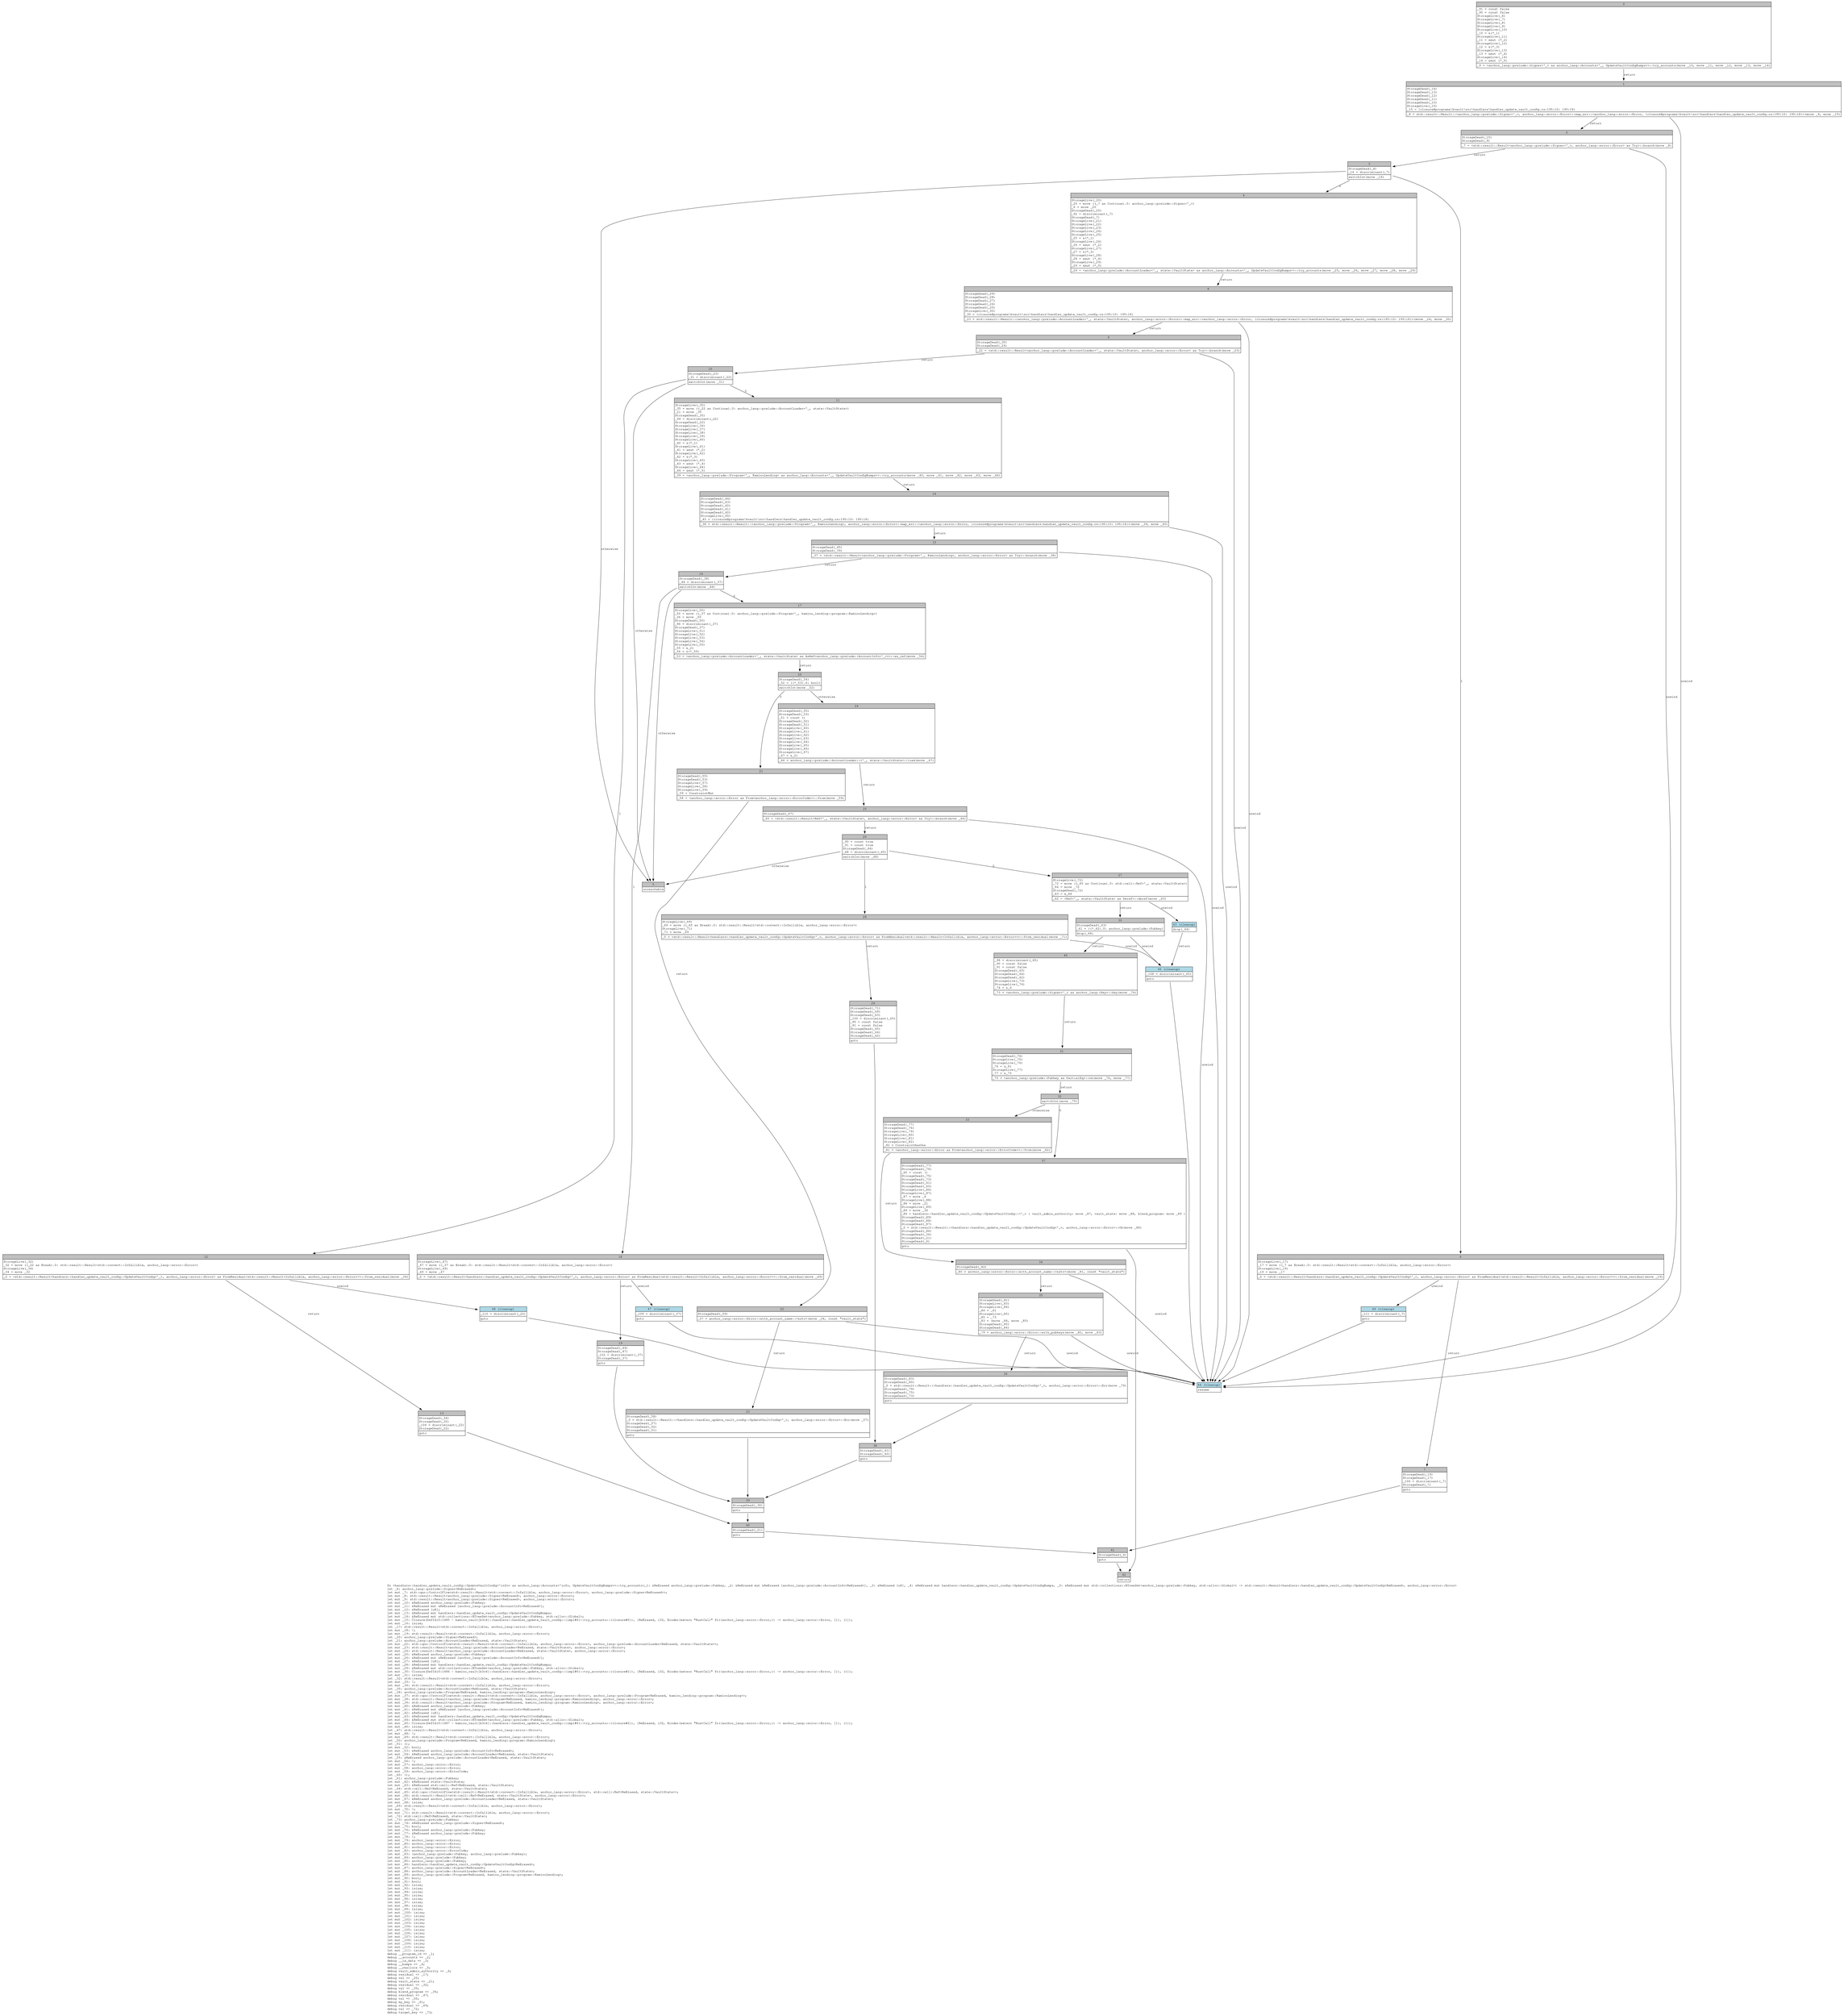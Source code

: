 digraph Mir_0_1484 {
    graph [fontname="Courier, monospace"];
    node [fontname="Courier, monospace"];
    edge [fontname="Courier, monospace"];
    label=<fn &lt;handlers::handler_update_vault_config::UpdateVaultConfig&lt;'info&gt; as anchor_lang::Accounts&lt;'info, UpdateVaultConfigBumps&gt;&gt;::try_accounts(_1: &amp;ReErased anchor_lang::prelude::Pubkey, _2: &amp;ReErased mut &amp;ReErased [anchor_lang::prelude::AccountInfo&lt;ReErased&gt;], _3: &amp;ReErased [u8], _4: &amp;ReErased mut handlers::handler_update_vault_config::UpdateVaultConfigBumps, _5: &amp;ReErased mut std::collections::BTreeSet&lt;anchor_lang::prelude::Pubkey, std::alloc::Global&gt;) -&gt; std::result::Result&lt;handlers::handler_update_vault_config::UpdateVaultConfig&lt;ReErased&gt;, anchor_lang::error::Error&gt;<br align="left"/>let _6: anchor_lang::prelude::Signer&lt;ReErased&gt;;<br align="left"/>let mut _7: std::ops::ControlFlow&lt;std::result::Result&lt;std::convert::Infallible, anchor_lang::error::Error&gt;, anchor_lang::prelude::Signer&lt;ReErased&gt;&gt;;<br align="left"/>let mut _8: std::result::Result&lt;anchor_lang::prelude::Signer&lt;ReErased&gt;, anchor_lang::error::Error&gt;;<br align="left"/>let mut _9: std::result::Result&lt;anchor_lang::prelude::Signer&lt;ReErased&gt;, anchor_lang::error::Error&gt;;<br align="left"/>let mut _10: &amp;ReErased anchor_lang::prelude::Pubkey;<br align="left"/>let mut _11: &amp;ReErased mut &amp;ReErased [anchor_lang::prelude::AccountInfo&lt;ReErased&gt;];<br align="left"/>let mut _12: &amp;ReErased [u8];<br align="left"/>let mut _13: &amp;ReErased mut handlers::handler_update_vault_config::UpdateVaultConfigBumps;<br align="left"/>let mut _14: &amp;ReErased mut std::collections::BTreeSet&lt;anchor_lang::prelude::Pubkey, std::alloc::Global&gt;;<br align="left"/>let mut _15: Closure(DefId(0:1485 ~ kamino_vault[b3c4]::handlers::handler_update_vault_config::{impl#6}::try_accounts::{closure#0}), [ReErased, i32, Binder(extern &quot;RustCall&quot; fn((anchor_lang::error::Error,)) -&gt; anchor_lang::error::Error, []), ()]);<br align="left"/>let mut _16: isize;<br align="left"/>let _17: std::result::Result&lt;std::convert::Infallible, anchor_lang::error::Error&gt;;<br align="left"/>let mut _18: !;<br align="left"/>let mut _19: std::result::Result&lt;std::convert::Infallible, anchor_lang::error::Error&gt;;<br align="left"/>let _20: anchor_lang::prelude::Signer&lt;ReErased&gt;;<br align="left"/>let _21: anchor_lang::prelude::AccountLoader&lt;ReErased, state::VaultState&gt;;<br align="left"/>let mut _22: std::ops::ControlFlow&lt;std::result::Result&lt;std::convert::Infallible, anchor_lang::error::Error&gt;, anchor_lang::prelude::AccountLoader&lt;ReErased, state::VaultState&gt;&gt;;<br align="left"/>let mut _23: std::result::Result&lt;anchor_lang::prelude::AccountLoader&lt;ReErased, state::VaultState&gt;, anchor_lang::error::Error&gt;;<br align="left"/>let mut _24: std::result::Result&lt;anchor_lang::prelude::AccountLoader&lt;ReErased, state::VaultState&gt;, anchor_lang::error::Error&gt;;<br align="left"/>let mut _25: &amp;ReErased anchor_lang::prelude::Pubkey;<br align="left"/>let mut _26: &amp;ReErased mut &amp;ReErased [anchor_lang::prelude::AccountInfo&lt;ReErased&gt;];<br align="left"/>let mut _27: &amp;ReErased [u8];<br align="left"/>let mut _28: &amp;ReErased mut handlers::handler_update_vault_config::UpdateVaultConfigBumps;<br align="left"/>let mut _29: &amp;ReErased mut std::collections::BTreeSet&lt;anchor_lang::prelude::Pubkey, std::alloc::Global&gt;;<br align="left"/>let mut _30: Closure(DefId(0:1486 ~ kamino_vault[b3c4]::handlers::handler_update_vault_config::{impl#6}::try_accounts::{closure#1}), [ReErased, i32, Binder(extern &quot;RustCall&quot; fn((anchor_lang::error::Error,)) -&gt; anchor_lang::error::Error, []), ()]);<br align="left"/>let mut _31: isize;<br align="left"/>let _32: std::result::Result&lt;std::convert::Infallible, anchor_lang::error::Error&gt;;<br align="left"/>let mut _33: !;<br align="left"/>let mut _34: std::result::Result&lt;std::convert::Infallible, anchor_lang::error::Error&gt;;<br align="left"/>let _35: anchor_lang::prelude::AccountLoader&lt;ReErased, state::VaultState&gt;;<br align="left"/>let _36: anchor_lang::prelude::Program&lt;ReErased, kamino_lending::program::KaminoLending&gt;;<br align="left"/>let mut _37: std::ops::ControlFlow&lt;std::result::Result&lt;std::convert::Infallible, anchor_lang::error::Error&gt;, anchor_lang::prelude::Program&lt;ReErased, kamino_lending::program::KaminoLending&gt;&gt;;<br align="left"/>let mut _38: std::result::Result&lt;anchor_lang::prelude::Program&lt;ReErased, kamino_lending::program::KaminoLending&gt;, anchor_lang::error::Error&gt;;<br align="left"/>let mut _39: std::result::Result&lt;anchor_lang::prelude::Program&lt;ReErased, kamino_lending::program::KaminoLending&gt;, anchor_lang::error::Error&gt;;<br align="left"/>let mut _40: &amp;ReErased anchor_lang::prelude::Pubkey;<br align="left"/>let mut _41: &amp;ReErased mut &amp;ReErased [anchor_lang::prelude::AccountInfo&lt;ReErased&gt;];<br align="left"/>let mut _42: &amp;ReErased [u8];<br align="left"/>let mut _43: &amp;ReErased mut handlers::handler_update_vault_config::UpdateVaultConfigBumps;<br align="left"/>let mut _44: &amp;ReErased mut std::collections::BTreeSet&lt;anchor_lang::prelude::Pubkey, std::alloc::Global&gt;;<br align="left"/>let mut _45: Closure(DefId(0:1487 ~ kamino_vault[b3c4]::handlers::handler_update_vault_config::{impl#6}::try_accounts::{closure#2}), [ReErased, i32, Binder(extern &quot;RustCall&quot; fn((anchor_lang::error::Error,)) -&gt; anchor_lang::error::Error, []), ()]);<br align="left"/>let mut _46: isize;<br align="left"/>let _47: std::result::Result&lt;std::convert::Infallible, anchor_lang::error::Error&gt;;<br align="left"/>let mut _48: !;<br align="left"/>let mut _49: std::result::Result&lt;std::convert::Infallible, anchor_lang::error::Error&gt;;<br align="left"/>let _50: anchor_lang::prelude::Program&lt;ReErased, kamino_lending::program::KaminoLending&gt;;<br align="left"/>let _51: ();<br align="left"/>let mut _52: bool;<br align="left"/>let mut _53: &amp;ReErased anchor_lang::prelude::AccountInfo&lt;ReErased&gt;;<br align="left"/>let mut _54: &amp;ReErased anchor_lang::prelude::AccountLoader&lt;ReErased, state::VaultState&gt;;<br align="left"/>let _55: &amp;ReErased anchor_lang::prelude::AccountLoader&lt;ReErased, state::VaultState&gt;;<br align="left"/>let mut _56: !;<br align="left"/>let mut _57: anchor_lang::error::Error;<br align="left"/>let mut _58: anchor_lang::error::Error;<br align="left"/>let mut _59: anchor_lang::error::ErrorCode;<br align="left"/>let _60: ();<br align="left"/>let _61: anchor_lang::prelude::Pubkey;<br align="left"/>let mut _62: &amp;ReErased state::VaultState;<br align="left"/>let mut _63: &amp;ReErased std::cell::Ref&lt;ReErased, state::VaultState&gt;;<br align="left"/>let _64: std::cell::Ref&lt;ReErased, state::VaultState&gt;;<br align="left"/>let mut _65: std::ops::ControlFlow&lt;std::result::Result&lt;std::convert::Infallible, anchor_lang::error::Error&gt;, std::cell::Ref&lt;ReErased, state::VaultState&gt;&gt;;<br align="left"/>let mut _66: std::result::Result&lt;std::cell::Ref&lt;ReErased, state::VaultState&gt;, anchor_lang::error::Error&gt;;<br align="left"/>let mut _67: &amp;ReErased anchor_lang::prelude::AccountLoader&lt;ReErased, state::VaultState&gt;;<br align="left"/>let mut _68: isize;<br align="left"/>let _69: std::result::Result&lt;std::convert::Infallible, anchor_lang::error::Error&gt;;<br align="left"/>let mut _70: !;<br align="left"/>let mut _71: std::result::Result&lt;std::convert::Infallible, anchor_lang::error::Error&gt;;<br align="left"/>let _72: std::cell::Ref&lt;ReErased, state::VaultState&gt;;<br align="left"/>let _73: anchor_lang::prelude::Pubkey;<br align="left"/>let mut _74: &amp;ReErased anchor_lang::prelude::Signer&lt;ReErased&gt;;<br align="left"/>let mut _75: bool;<br align="left"/>let mut _76: &amp;ReErased anchor_lang::prelude::Pubkey;<br align="left"/>let mut _77: &amp;ReErased anchor_lang::prelude::Pubkey;<br align="left"/>let mut _78: !;<br align="left"/>let mut _79: anchor_lang::error::Error;<br align="left"/>let mut _80: anchor_lang::error::Error;<br align="left"/>let mut _81: anchor_lang::error::Error;<br align="left"/>let mut _82: anchor_lang::error::ErrorCode;<br align="left"/>let mut _83: (anchor_lang::prelude::Pubkey, anchor_lang::prelude::Pubkey);<br align="left"/>let mut _84: anchor_lang::prelude::Pubkey;<br align="left"/>let mut _85: anchor_lang::prelude::Pubkey;<br align="left"/>let mut _86: handlers::handler_update_vault_config::UpdateVaultConfig&lt;ReErased&gt;;<br align="left"/>let mut _87: anchor_lang::prelude::Signer&lt;ReErased&gt;;<br align="left"/>let mut _88: anchor_lang::prelude::AccountLoader&lt;ReErased, state::VaultState&gt;;<br align="left"/>let mut _89: anchor_lang::prelude::Program&lt;ReErased, kamino_lending::program::KaminoLending&gt;;<br align="left"/>let mut _90: bool;<br align="left"/>let mut _91: bool;<br align="left"/>let mut _92: isize;<br align="left"/>let mut _93: isize;<br align="left"/>let mut _94: isize;<br align="left"/>let mut _95: isize;<br align="left"/>let mut _96: isize;<br align="left"/>let mut _97: isize;<br align="left"/>let mut _98: isize;<br align="left"/>let mut _99: isize;<br align="left"/>let mut _100: isize;<br align="left"/>let mut _101: isize;<br align="left"/>let mut _102: isize;<br align="left"/>let mut _103: isize;<br align="left"/>let mut _104: isize;<br align="left"/>let mut _105: isize;<br align="left"/>let mut _106: isize;<br align="left"/>let mut _107: isize;<br align="left"/>let mut _108: isize;<br align="left"/>let mut _109: isize;<br align="left"/>let mut _110: isize;<br align="left"/>let mut _111: isize;<br align="left"/>debug __program_id =&gt; _1;<br align="left"/>debug __accounts =&gt; _2;<br align="left"/>debug __ix_data =&gt; _3;<br align="left"/>debug __bumps =&gt; _4;<br align="left"/>debug __reallocs =&gt; _5;<br align="left"/>debug vault_admin_authority =&gt; _6;<br align="left"/>debug residual =&gt; _17;<br align="left"/>debug val =&gt; _20;<br align="left"/>debug vault_state =&gt; _21;<br align="left"/>debug residual =&gt; _32;<br align="left"/>debug val =&gt; _35;<br align="left"/>debug klend_program =&gt; _36;<br align="left"/>debug residual =&gt; _47;<br align="left"/>debug val =&gt; _50;<br align="left"/>debug my_key =&gt; _61;<br align="left"/>debug residual =&gt; _69;<br align="left"/>debug val =&gt; _72;<br align="left"/>debug target_key =&gt; _73;<br align="left"/>>;
    bb0__0_1484 [shape="none", label=<<table border="0" cellborder="1" cellspacing="0"><tr><td bgcolor="gray" align="center" colspan="1">0</td></tr><tr><td align="left" balign="left">_91 = const false<br/>_90 = const false<br/>StorageLive(_6)<br/>StorageLive(_7)<br/>StorageLive(_8)<br/>StorageLive(_9)<br/>StorageLive(_10)<br/>_10 = &amp;(*_1)<br/>StorageLive(_11)<br/>_11 = &amp;mut (*_2)<br/>StorageLive(_12)<br/>_12 = &amp;(*_3)<br/>StorageLive(_13)<br/>_13 = &amp;mut (*_4)<br/>StorageLive(_14)<br/>_14 = &amp;mut (*_5)<br/></td></tr><tr><td align="left">_9 = &lt;anchor_lang::prelude::Signer&lt;'_&gt; as anchor_lang::Accounts&lt;'_, UpdateVaultConfigBumps&gt;&gt;::try_accounts(move _10, move _11, move _12, move _13, move _14)</td></tr></table>>];
    bb1__0_1484 [shape="none", label=<<table border="0" cellborder="1" cellspacing="0"><tr><td bgcolor="gray" align="center" colspan="1">1</td></tr><tr><td align="left" balign="left">StorageDead(_14)<br/>StorageDead(_13)<br/>StorageDead(_12)<br/>StorageDead(_11)<br/>StorageDead(_10)<br/>StorageLive(_15)<br/>_15 = {closure@programs\kvault\src\handlers\handler_update_vault_config.rs:195:10: 195:18}<br/></td></tr><tr><td align="left">_8 = std::result::Result::&lt;anchor_lang::prelude::Signer&lt;'_&gt;, anchor_lang::error::Error&gt;::map_err::&lt;anchor_lang::error::Error, {closure@programs\kvault\src\handlers\handler_update_vault_config.rs:195:10: 195:18}&gt;(move _9, move _15)</td></tr></table>>];
    bb2__0_1484 [shape="none", label=<<table border="0" cellborder="1" cellspacing="0"><tr><td bgcolor="gray" align="center" colspan="1">2</td></tr><tr><td align="left" balign="left">StorageDead(_15)<br/>StorageDead(_9)<br/></td></tr><tr><td align="left">_7 = &lt;std::result::Result&lt;anchor_lang::prelude::Signer&lt;'_&gt;, anchor_lang::error::Error&gt; as Try&gt;::branch(move _8)</td></tr></table>>];
    bb3__0_1484 [shape="none", label=<<table border="0" cellborder="1" cellspacing="0"><tr><td bgcolor="gray" align="center" colspan="1">3</td></tr><tr><td align="left" balign="left">StorageDead(_8)<br/>_16 = discriminant(_7)<br/></td></tr><tr><td align="left">switchInt(move _16)</td></tr></table>>];
    bb4__0_1484 [shape="none", label=<<table border="0" cellborder="1" cellspacing="0"><tr><td bgcolor="gray" align="center" colspan="1">4</td></tr><tr><td align="left" balign="left">StorageLive(_20)<br/>_20 = move ((_7 as Continue).0: anchor_lang::prelude::Signer&lt;'_&gt;)<br/>_6 = move _20<br/>StorageDead(_20)<br/>_92 = discriminant(_7)<br/>StorageDead(_7)<br/>StorageLive(_21)<br/>StorageLive(_22)<br/>StorageLive(_23)<br/>StorageLive(_24)<br/>StorageLive(_25)<br/>_25 = &amp;(*_1)<br/>StorageLive(_26)<br/>_26 = &amp;mut (*_2)<br/>StorageLive(_27)<br/>_27 = &amp;(*_3)<br/>StorageLive(_28)<br/>_28 = &amp;mut (*_4)<br/>StorageLive(_29)<br/>_29 = &amp;mut (*_5)<br/></td></tr><tr><td align="left">_24 = &lt;anchor_lang::prelude::AccountLoader&lt;'_, state::VaultState&gt; as anchor_lang::Accounts&lt;'_, UpdateVaultConfigBumps&gt;&gt;::try_accounts(move _25, move _26, move _27, move _28, move _29)</td></tr></table>>];
    bb5__0_1484 [shape="none", label=<<table border="0" cellborder="1" cellspacing="0"><tr><td bgcolor="gray" align="center" colspan="1">5</td></tr><tr><td align="left">unreachable</td></tr></table>>];
    bb6__0_1484 [shape="none", label=<<table border="0" cellborder="1" cellspacing="0"><tr><td bgcolor="gray" align="center" colspan="1">6</td></tr><tr><td align="left" balign="left">StorageLive(_17)<br/>_17 = move ((_7 as Break).0: std::result::Result&lt;std::convert::Infallible, anchor_lang::error::Error&gt;)<br/>StorageLive(_19)<br/>_19 = move _17<br/></td></tr><tr><td align="left">_0 = &lt;std::result::Result&lt;handlers::handler_update_vault_config::UpdateVaultConfig&lt;'_&gt;, anchor_lang::error::Error&gt; as FromResidual&lt;std::result::Result&lt;Infallible, anchor_lang::error::Error&gt;&gt;&gt;::from_residual(move _19)</td></tr></table>>];
    bb7__0_1484 [shape="none", label=<<table border="0" cellborder="1" cellspacing="0"><tr><td bgcolor="gray" align="center" colspan="1">7</td></tr><tr><td align="left" balign="left">StorageDead(_19)<br/>StorageDead(_17)<br/>_106 = discriminant(_7)<br/>StorageDead(_7)<br/></td></tr><tr><td align="left">goto</td></tr></table>>];
    bb8__0_1484 [shape="none", label=<<table border="0" cellborder="1" cellspacing="0"><tr><td bgcolor="gray" align="center" colspan="1">8</td></tr><tr><td align="left" balign="left">StorageDead(_29)<br/>StorageDead(_28)<br/>StorageDead(_27)<br/>StorageDead(_26)<br/>StorageDead(_25)<br/>StorageLive(_30)<br/>_30 = {closure@programs\kvault\src\handlers\handler_update_vault_config.rs:195:10: 195:18}<br/></td></tr><tr><td align="left">_23 = std::result::Result::&lt;anchor_lang::prelude::AccountLoader&lt;'_, state::VaultState&gt;, anchor_lang::error::Error&gt;::map_err::&lt;anchor_lang::error::Error, {closure@programs\kvault\src\handlers\handler_update_vault_config.rs:195:10: 195:18}&gt;(move _24, move _30)</td></tr></table>>];
    bb9__0_1484 [shape="none", label=<<table border="0" cellborder="1" cellspacing="0"><tr><td bgcolor="gray" align="center" colspan="1">9</td></tr><tr><td align="left" balign="left">StorageDead(_30)<br/>StorageDead(_24)<br/></td></tr><tr><td align="left">_22 = &lt;std::result::Result&lt;anchor_lang::prelude::AccountLoader&lt;'_, state::VaultState&gt;, anchor_lang::error::Error&gt; as Try&gt;::branch(move _23)</td></tr></table>>];
    bb10__0_1484 [shape="none", label=<<table border="0" cellborder="1" cellspacing="0"><tr><td bgcolor="gray" align="center" colspan="1">10</td></tr><tr><td align="left" balign="left">StorageDead(_23)<br/>_31 = discriminant(_22)<br/></td></tr><tr><td align="left">switchInt(move _31)</td></tr></table>>];
    bb11__0_1484 [shape="none", label=<<table border="0" cellborder="1" cellspacing="0"><tr><td bgcolor="gray" align="center" colspan="1">11</td></tr><tr><td align="left" balign="left">StorageLive(_35)<br/>_35 = move ((_22 as Continue).0: anchor_lang::prelude::AccountLoader&lt;'_, state::VaultState&gt;)<br/>_21 = move _35<br/>StorageDead(_35)<br/>_94 = discriminant(_22)<br/>StorageDead(_22)<br/>StorageLive(_36)<br/>StorageLive(_37)<br/>StorageLive(_38)<br/>StorageLive(_39)<br/>StorageLive(_40)<br/>_40 = &amp;(*_1)<br/>StorageLive(_41)<br/>_41 = &amp;mut (*_2)<br/>StorageLive(_42)<br/>_42 = &amp;(*_3)<br/>StorageLive(_43)<br/>_43 = &amp;mut (*_4)<br/>StorageLive(_44)<br/>_44 = &amp;mut (*_5)<br/></td></tr><tr><td align="left">_39 = &lt;anchor_lang::prelude::Program&lt;'_, KaminoLending&gt; as anchor_lang::Accounts&lt;'_, UpdateVaultConfigBumps&gt;&gt;::try_accounts(move _40, move _41, move _42, move _43, move _44)</td></tr></table>>];
    bb12__0_1484 [shape="none", label=<<table border="0" cellborder="1" cellspacing="0"><tr><td bgcolor="gray" align="center" colspan="1">12</td></tr><tr><td align="left" balign="left">StorageLive(_32)<br/>_32 = move ((_22 as Break).0: std::result::Result&lt;std::convert::Infallible, anchor_lang::error::Error&gt;)<br/>StorageLive(_34)<br/>_34 = move _32<br/></td></tr><tr><td align="left">_0 = &lt;std::result::Result&lt;handlers::handler_update_vault_config::UpdateVaultConfig&lt;'_&gt;, anchor_lang::error::Error&gt; as FromResidual&lt;std::result::Result&lt;Infallible, anchor_lang::error::Error&gt;&gt;&gt;::from_residual(move _34)</td></tr></table>>];
    bb13__0_1484 [shape="none", label=<<table border="0" cellborder="1" cellspacing="0"><tr><td bgcolor="gray" align="center" colspan="1">13</td></tr><tr><td align="left" balign="left">StorageDead(_34)<br/>StorageDead(_32)<br/>_104 = discriminant(_22)<br/>StorageDead(_22)<br/></td></tr><tr><td align="left">goto</td></tr></table>>];
    bb14__0_1484 [shape="none", label=<<table border="0" cellborder="1" cellspacing="0"><tr><td bgcolor="gray" align="center" colspan="1">14</td></tr><tr><td align="left" balign="left">StorageDead(_44)<br/>StorageDead(_43)<br/>StorageDead(_42)<br/>StorageDead(_41)<br/>StorageDead(_40)<br/>StorageLive(_45)<br/>_45 = {closure@programs\kvault\src\handlers\handler_update_vault_config.rs:195:10: 195:18}<br/></td></tr><tr><td align="left">_38 = std::result::Result::&lt;anchor_lang::prelude::Program&lt;'_, KaminoLending&gt;, anchor_lang::error::Error&gt;::map_err::&lt;anchor_lang::error::Error, {closure@programs\kvault\src\handlers\handler_update_vault_config.rs:195:10: 195:18}&gt;(move _39, move _45)</td></tr></table>>];
    bb15__0_1484 [shape="none", label=<<table border="0" cellborder="1" cellspacing="0"><tr><td bgcolor="gray" align="center" colspan="1">15</td></tr><tr><td align="left" balign="left">StorageDead(_45)<br/>StorageDead(_39)<br/></td></tr><tr><td align="left">_37 = &lt;std::result::Result&lt;anchor_lang::prelude::Program&lt;'_, KaminoLending&gt;, anchor_lang::error::Error&gt; as Try&gt;::branch(move _38)</td></tr></table>>];
    bb16__0_1484 [shape="none", label=<<table border="0" cellborder="1" cellspacing="0"><tr><td bgcolor="gray" align="center" colspan="1">16</td></tr><tr><td align="left" balign="left">StorageDead(_38)<br/>_46 = discriminant(_37)<br/></td></tr><tr><td align="left">switchInt(move _46)</td></tr></table>>];
    bb17__0_1484 [shape="none", label=<<table border="0" cellborder="1" cellspacing="0"><tr><td bgcolor="gray" align="center" colspan="1">17</td></tr><tr><td align="left" balign="left">StorageLive(_50)<br/>_50 = move ((_37 as Continue).0: anchor_lang::prelude::Program&lt;'_, kamino_lending::program::KaminoLending&gt;)<br/>_36 = move _50<br/>StorageDead(_50)<br/>_96 = discriminant(_37)<br/>StorageDead(_37)<br/>StorageLive(_51)<br/>StorageLive(_52)<br/>StorageLive(_53)<br/>StorageLive(_54)<br/>StorageLive(_55)<br/>_55 = &amp;_21<br/>_54 = &amp;(*_55)<br/></td></tr><tr><td align="left">_53 = &lt;anchor_lang::prelude::AccountLoader&lt;'_, state::VaultState&gt; as AsRef&lt;anchor_lang::prelude::AccountInfo&lt;'_&gt;&gt;&gt;::as_ref(move _54)</td></tr></table>>];
    bb18__0_1484 [shape="none", label=<<table border="0" cellborder="1" cellspacing="0"><tr><td bgcolor="gray" align="center" colspan="1">18</td></tr><tr><td align="left" balign="left">StorageLive(_47)<br/>_47 = move ((_37 as Break).0: std::result::Result&lt;std::convert::Infallible, anchor_lang::error::Error&gt;)<br/>StorageLive(_49)<br/>_49 = move _47<br/></td></tr><tr><td align="left">_0 = &lt;std::result::Result&lt;handlers::handler_update_vault_config::UpdateVaultConfig&lt;'_&gt;, anchor_lang::error::Error&gt; as FromResidual&lt;std::result::Result&lt;Infallible, anchor_lang::error::Error&gt;&gt;&gt;::from_residual(move _49)</td></tr></table>>];
    bb19__0_1484 [shape="none", label=<<table border="0" cellborder="1" cellspacing="0"><tr><td bgcolor="gray" align="center" colspan="1">19</td></tr><tr><td align="left" balign="left">StorageDead(_49)<br/>StorageDead(_47)<br/>_102 = discriminant(_37)<br/>StorageDead(_37)<br/></td></tr><tr><td align="left">goto</td></tr></table>>];
    bb20__0_1484 [shape="none", label=<<table border="0" cellborder="1" cellspacing="0"><tr><td bgcolor="gray" align="center" colspan="1">20</td></tr><tr><td align="left" balign="left">StorageDead(_54)<br/>_52 = ((*_53).6: bool)<br/></td></tr><tr><td align="left">switchInt(move _52)</td></tr></table>>];
    bb21__0_1484 [shape="none", label=<<table border="0" cellborder="1" cellspacing="0"><tr><td bgcolor="gray" align="center" colspan="1">21</td></tr><tr><td align="left" balign="left">StorageDead(_55)<br/>StorageDead(_53)<br/>StorageLive(_57)<br/>StorageLive(_58)<br/>StorageLive(_59)<br/>_59 = ConstraintMut<br/></td></tr><tr><td align="left">_58 = &lt;anchor_lang::error::Error as From&lt;anchor_lang::error::ErrorCode&gt;&gt;::from(move _59)</td></tr></table>>];
    bb22__0_1484 [shape="none", label=<<table border="0" cellborder="1" cellspacing="0"><tr><td bgcolor="gray" align="center" colspan="1">22</td></tr><tr><td align="left" balign="left">StorageDead(_59)<br/></td></tr><tr><td align="left">_57 = anchor_lang::error::Error::with_account_name::&lt;&amp;str&gt;(move _58, const &quot;vault_state&quot;)</td></tr></table>>];
    bb23__0_1484 [shape="none", label=<<table border="0" cellborder="1" cellspacing="0"><tr><td bgcolor="gray" align="center" colspan="1">23</td></tr><tr><td align="left" balign="left">StorageDead(_58)<br/>_0 = std::result::Result::&lt;handlers::handler_update_vault_config::UpdateVaultConfig&lt;'_&gt;, anchor_lang::error::Error&gt;::Err(move _57)<br/>StorageDead(_57)<br/>StorageDead(_52)<br/>StorageDead(_51)<br/></td></tr><tr><td align="left">goto</td></tr></table>>];
    bb24__0_1484 [shape="none", label=<<table border="0" cellborder="1" cellspacing="0"><tr><td bgcolor="gray" align="center" colspan="1">24</td></tr><tr><td align="left" balign="left">StorageDead(_55)<br/>StorageDead(_53)<br/>_51 = const ()<br/>StorageDead(_52)<br/>StorageDead(_51)<br/>StorageLive(_60)<br/>StorageLive(_61)<br/>StorageLive(_62)<br/>StorageLive(_63)<br/>StorageLive(_64)<br/>StorageLive(_65)<br/>StorageLive(_66)<br/>StorageLive(_67)<br/>_67 = &amp;_21<br/></td></tr><tr><td align="left">_66 = anchor_lang::prelude::AccountLoader::&lt;'_, state::VaultState&gt;::load(move _67)</td></tr></table>>];
    bb25__0_1484 [shape="none", label=<<table border="0" cellborder="1" cellspacing="0"><tr><td bgcolor="gray" align="center" colspan="1">25</td></tr><tr><td align="left" balign="left">StorageDead(_67)<br/></td></tr><tr><td align="left">_65 = &lt;std::result::Result&lt;Ref&lt;'_, state::VaultState&gt;, anchor_lang::error::Error&gt; as Try&gt;::branch(move _66)</td></tr></table>>];
    bb26__0_1484 [shape="none", label=<<table border="0" cellborder="1" cellspacing="0"><tr><td bgcolor="gray" align="center" colspan="1">26</td></tr><tr><td align="left" balign="left">_90 = const true<br/>_91 = const true<br/>StorageDead(_66)<br/>_68 = discriminant(_65)<br/></td></tr><tr><td align="left">switchInt(move _68)</td></tr></table>>];
    bb27__0_1484 [shape="none", label=<<table border="0" cellborder="1" cellspacing="0"><tr><td bgcolor="gray" align="center" colspan="1">27</td></tr><tr><td align="left" balign="left">StorageLive(_72)<br/>_72 = move ((_65 as Continue).0: std::cell::Ref&lt;'_, state::VaultState&gt;)<br/>_64 = move _72<br/>StorageDead(_72)<br/>_63 = &amp;_64<br/></td></tr><tr><td align="left">_62 = &lt;Ref&lt;'_, state::VaultState&gt; as Deref&gt;::deref(move _63)</td></tr></table>>];
    bb28__0_1484 [shape="none", label=<<table border="0" cellborder="1" cellspacing="0"><tr><td bgcolor="gray" align="center" colspan="1">28</td></tr><tr><td align="left" balign="left">StorageLive(_69)<br/>_69 = move ((_65 as Break).0: std::result::Result&lt;std::convert::Infallible, anchor_lang::error::Error&gt;)<br/>StorageLive(_71)<br/>_71 = move _69<br/></td></tr><tr><td align="left">_0 = &lt;std::result::Result&lt;handlers::handler_update_vault_config::UpdateVaultConfig&lt;'_&gt;, anchor_lang::error::Error&gt; as FromResidual&lt;std::result::Result&lt;Infallible, anchor_lang::error::Error&gt;&gt;&gt;::from_residual(move _71)</td></tr></table>>];
    bb29__0_1484 [shape="none", label=<<table border="0" cellborder="1" cellspacing="0"><tr><td bgcolor="gray" align="center" colspan="1">29</td></tr><tr><td align="left" balign="left">StorageDead(_71)<br/>StorageDead(_69)<br/>StorageDead(_63)<br/>_100 = discriminant(_65)<br/>_90 = const false<br/>_91 = const false<br/>StorageDead(_65)<br/>StorageDead(_64)<br/>StorageDead(_62)<br/></td></tr><tr><td align="left">goto</td></tr></table>>];
    bb30__0_1484 [shape="none", label=<<table border="0" cellborder="1" cellspacing="0"><tr><td bgcolor="gray" align="center" colspan="1">30</td></tr><tr><td align="left" balign="left">StorageDead(_63)<br/>_61 = ((*_62).0: anchor_lang::prelude::Pubkey)<br/></td></tr><tr><td align="left">drop(_64)</td></tr></table>>];
    bb31__0_1484 [shape="none", label=<<table border="0" cellborder="1" cellspacing="0"><tr><td bgcolor="gray" align="center" colspan="1">31</td></tr><tr><td align="left" balign="left">StorageDead(_74)<br/>StorageLive(_75)<br/>StorageLive(_76)<br/>_76 = &amp;_61<br/>StorageLive(_77)<br/>_77 = &amp;_73<br/></td></tr><tr><td align="left">_75 = &lt;anchor_lang::prelude::Pubkey as PartialEq&gt;::ne(move _76, move _77)</td></tr></table>>];
    bb32__0_1484 [shape="none", label=<<table border="0" cellborder="1" cellspacing="0"><tr><td bgcolor="gray" align="center" colspan="1">32</td></tr><tr><td align="left">switchInt(move _75)</td></tr></table>>];
    bb33__0_1484 [shape="none", label=<<table border="0" cellborder="1" cellspacing="0"><tr><td bgcolor="gray" align="center" colspan="1">33</td></tr><tr><td align="left" balign="left">StorageDead(_77)<br/>StorageDead(_76)<br/>StorageLive(_79)<br/>StorageLive(_80)<br/>StorageLive(_81)<br/>StorageLive(_82)<br/>_82 = ConstraintHasOne<br/></td></tr><tr><td align="left">_81 = &lt;anchor_lang::error::Error as From&lt;anchor_lang::error::ErrorCode&gt;&gt;::from(move _82)</td></tr></table>>];
    bb34__0_1484 [shape="none", label=<<table border="0" cellborder="1" cellspacing="0"><tr><td bgcolor="gray" align="center" colspan="1">34</td></tr><tr><td align="left" balign="left">StorageDead(_82)<br/></td></tr><tr><td align="left">_80 = anchor_lang::error::Error::with_account_name::&lt;&amp;str&gt;(move _81, const &quot;vault_state&quot;)</td></tr></table>>];
    bb35__0_1484 [shape="none", label=<<table border="0" cellborder="1" cellspacing="0"><tr><td bgcolor="gray" align="center" colspan="1">35</td></tr><tr><td align="left" balign="left">StorageDead(_81)<br/>StorageLive(_83)<br/>StorageLive(_84)<br/>_84 = _61<br/>StorageLive(_85)<br/>_85 = _73<br/>_83 = (move _84, move _85)<br/>StorageDead(_85)<br/>StorageDead(_84)<br/></td></tr><tr><td align="left">_79 = anchor_lang::error::Error::with_pubkeys(move _80, move _83)</td></tr></table>>];
    bb36__0_1484 [shape="none", label=<<table border="0" cellborder="1" cellspacing="0"><tr><td bgcolor="gray" align="center" colspan="1">36</td></tr><tr><td align="left" balign="left">StorageDead(_83)<br/>StorageDead(_80)<br/>_0 = std::result::Result::&lt;handlers::handler_update_vault_config::UpdateVaultConfig&lt;'_&gt;, anchor_lang::error::Error&gt;::Err(move _79)<br/>StorageDead(_79)<br/>StorageDead(_75)<br/>StorageDead(_73)<br/></td></tr><tr><td align="left">goto</td></tr></table>>];
    bb37__0_1484 [shape="none", label=<<table border="0" cellborder="1" cellspacing="0"><tr><td bgcolor="gray" align="center" colspan="1">37</td></tr><tr><td align="left" balign="left">StorageDead(_77)<br/>StorageDead(_76)<br/>_60 = const ()<br/>StorageDead(_75)<br/>StorageDead(_73)<br/>StorageDead(_61)<br/>StorageDead(_60)<br/>StorageLive(_86)<br/>StorageLive(_87)<br/>_87 = move _6<br/>StorageLive(_88)<br/>_88 = move _21<br/>StorageLive(_89)<br/>_89 = move _36<br/>_86 = handlers::handler_update_vault_config::UpdateVaultConfig::&lt;'_&gt; { vault_admin_authority: move _87, vault_state: move _88, klend_program: move _89 }<br/>StorageDead(_89)<br/>StorageDead(_88)<br/>StorageDead(_87)<br/>_0 = std::result::Result::&lt;handlers::handler_update_vault_config::UpdateVaultConfig&lt;'_&gt;, anchor_lang::error::Error&gt;::Ok(move _86)<br/>StorageDead(_86)<br/>StorageDead(_36)<br/>StorageDead(_21)<br/>StorageDead(_6)<br/></td></tr><tr><td align="left">goto</td></tr></table>>];
    bb38__0_1484 [shape="none", label=<<table border="0" cellborder="1" cellspacing="0"><tr><td bgcolor="gray" align="center" colspan="1">38</td></tr><tr><td align="left" balign="left">StorageDead(_61)<br/>StorageDead(_60)<br/></td></tr><tr><td align="left">goto</td></tr></table>>];
    bb39__0_1484 [shape="none", label=<<table border="0" cellborder="1" cellspacing="0"><tr><td bgcolor="gray" align="center" colspan="1">39</td></tr><tr><td align="left" balign="left">StorageDead(_36)<br/></td></tr><tr><td align="left">goto</td></tr></table>>];
    bb40__0_1484 [shape="none", label=<<table border="0" cellborder="1" cellspacing="0"><tr><td bgcolor="gray" align="center" colspan="1">40</td></tr><tr><td align="left" balign="left">StorageDead(_21)<br/></td></tr><tr><td align="left">goto</td></tr></table>>];
    bb41__0_1484 [shape="none", label=<<table border="0" cellborder="1" cellspacing="0"><tr><td bgcolor="gray" align="center" colspan="1">41</td></tr><tr><td align="left" balign="left">StorageDead(_6)<br/></td></tr><tr><td align="left">goto</td></tr></table>>];
    bb42__0_1484 [shape="none", label=<<table border="0" cellborder="1" cellspacing="0"><tr><td bgcolor="gray" align="center" colspan="1">42</td></tr><tr><td align="left">return</td></tr></table>>];
    bb43__0_1484 [shape="none", label=<<table border="0" cellborder="1" cellspacing="0"><tr><td bgcolor="lightblue" align="center" colspan="1">43 (cleanup)</td></tr><tr><td align="left">drop(_64)</td></tr></table>>];
    bb44__0_1484 [shape="none", label=<<table border="0" cellborder="1" cellspacing="0"><tr><td bgcolor="lightblue" align="center" colspan="1">44 (cleanup)</td></tr><tr><td align="left">resume</td></tr></table>>];
    bb45__0_1484 [shape="none", label=<<table border="0" cellborder="1" cellspacing="0"><tr><td bgcolor="gray" align="center" colspan="1">45</td></tr><tr><td align="left" balign="left">_98 = discriminant(_65)<br/>_90 = const false<br/>_91 = const false<br/>StorageDead(_65)<br/>StorageDead(_64)<br/>StorageDead(_62)<br/>StorageLive(_73)<br/>StorageLive(_74)<br/>_74 = &amp;_6<br/></td></tr><tr><td align="left">_73 = &lt;anchor_lang::prelude::Signer&lt;'_&gt; as anchor_lang::Key&gt;::key(move _74)</td></tr></table>>];
    bb46__0_1484 [shape="none", label=<<table border="0" cellborder="1" cellspacing="0"><tr><td bgcolor="lightblue" align="center" colspan="1">46 (cleanup)</td></tr><tr><td align="left" balign="left">_108 = discriminant(_65)<br/></td></tr><tr><td align="left">goto</td></tr></table>>];
    bb47__0_1484 [shape="none", label=<<table border="0" cellborder="1" cellspacing="0"><tr><td bgcolor="lightblue" align="center" colspan="1">47 (cleanup)</td></tr><tr><td align="left" balign="left">_109 = discriminant(_37)<br/></td></tr><tr><td align="left">goto</td></tr></table>>];
    bb48__0_1484 [shape="none", label=<<table border="0" cellborder="1" cellspacing="0"><tr><td bgcolor="lightblue" align="center" colspan="1">48 (cleanup)</td></tr><tr><td align="left" balign="left">_110 = discriminant(_22)<br/></td></tr><tr><td align="left">goto</td></tr></table>>];
    bb49__0_1484 [shape="none", label=<<table border="0" cellborder="1" cellspacing="0"><tr><td bgcolor="lightblue" align="center" colspan="1">49 (cleanup)</td></tr><tr><td align="left" balign="left">_111 = discriminant(_7)<br/></td></tr><tr><td align="left">goto</td></tr></table>>];
    bb0__0_1484 -> bb1__0_1484 [label="return"];
    bb1__0_1484 -> bb2__0_1484 [label="return"];
    bb1__0_1484 -> bb44__0_1484 [label="unwind"];
    bb2__0_1484 -> bb3__0_1484 [label="return"];
    bb2__0_1484 -> bb44__0_1484 [label="unwind"];
    bb3__0_1484 -> bb4__0_1484 [label="0"];
    bb3__0_1484 -> bb6__0_1484 [label="1"];
    bb3__0_1484 -> bb5__0_1484 [label="otherwise"];
    bb4__0_1484 -> bb8__0_1484 [label="return"];
    bb6__0_1484 -> bb7__0_1484 [label="return"];
    bb6__0_1484 -> bb49__0_1484 [label="unwind"];
    bb7__0_1484 -> bb41__0_1484 [label=""];
    bb8__0_1484 -> bb9__0_1484 [label="return"];
    bb8__0_1484 -> bb44__0_1484 [label="unwind"];
    bb9__0_1484 -> bb10__0_1484 [label="return"];
    bb9__0_1484 -> bb44__0_1484 [label="unwind"];
    bb10__0_1484 -> bb11__0_1484 [label="0"];
    bb10__0_1484 -> bb12__0_1484 [label="1"];
    bb10__0_1484 -> bb5__0_1484 [label="otherwise"];
    bb11__0_1484 -> bb14__0_1484 [label="return"];
    bb12__0_1484 -> bb13__0_1484 [label="return"];
    bb12__0_1484 -> bb48__0_1484 [label="unwind"];
    bb13__0_1484 -> bb40__0_1484 [label=""];
    bb14__0_1484 -> bb15__0_1484 [label="return"];
    bb14__0_1484 -> bb44__0_1484 [label="unwind"];
    bb15__0_1484 -> bb16__0_1484 [label="return"];
    bb15__0_1484 -> bb44__0_1484 [label="unwind"];
    bb16__0_1484 -> bb17__0_1484 [label="0"];
    bb16__0_1484 -> bb18__0_1484 [label="1"];
    bb16__0_1484 -> bb5__0_1484 [label="otherwise"];
    bb17__0_1484 -> bb20__0_1484 [label="return"];
    bb18__0_1484 -> bb19__0_1484 [label="return"];
    bb18__0_1484 -> bb47__0_1484 [label="unwind"];
    bb19__0_1484 -> bb39__0_1484 [label=""];
    bb20__0_1484 -> bb21__0_1484 [label="0"];
    bb20__0_1484 -> bb24__0_1484 [label="otherwise"];
    bb21__0_1484 -> bb22__0_1484 [label="return"];
    bb22__0_1484 -> bb23__0_1484 [label="return"];
    bb22__0_1484 -> bb44__0_1484 [label="unwind"];
    bb23__0_1484 -> bb39__0_1484 [label=""];
    bb24__0_1484 -> bb25__0_1484 [label="return"];
    bb25__0_1484 -> bb26__0_1484 [label="return"];
    bb25__0_1484 -> bb44__0_1484 [label="unwind"];
    bb26__0_1484 -> bb27__0_1484 [label="0"];
    bb26__0_1484 -> bb28__0_1484 [label="1"];
    bb26__0_1484 -> bb5__0_1484 [label="otherwise"];
    bb27__0_1484 -> bb30__0_1484 [label="return"];
    bb27__0_1484 -> bb43__0_1484 [label="unwind"];
    bb28__0_1484 -> bb29__0_1484 [label="return"];
    bb28__0_1484 -> bb46__0_1484 [label="unwind"];
    bb29__0_1484 -> bb38__0_1484 [label=""];
    bb30__0_1484 -> bb45__0_1484 [label="return"];
    bb30__0_1484 -> bb46__0_1484 [label="unwind"];
    bb31__0_1484 -> bb32__0_1484 [label="return"];
    bb32__0_1484 -> bb37__0_1484 [label="0"];
    bb32__0_1484 -> bb33__0_1484 [label="otherwise"];
    bb33__0_1484 -> bb34__0_1484 [label="return"];
    bb34__0_1484 -> bb35__0_1484 [label="return"];
    bb34__0_1484 -> bb44__0_1484 [label="unwind"];
    bb35__0_1484 -> bb36__0_1484 [label="return"];
    bb35__0_1484 -> bb44__0_1484 [label="unwind"];
    bb36__0_1484 -> bb38__0_1484 [label=""];
    bb37__0_1484 -> bb42__0_1484 [label=""];
    bb38__0_1484 -> bb39__0_1484 [label=""];
    bb39__0_1484 -> bb40__0_1484 [label=""];
    bb40__0_1484 -> bb41__0_1484 [label=""];
    bb41__0_1484 -> bb42__0_1484 [label=""];
    bb43__0_1484 -> bb46__0_1484 [label="return"];
    bb45__0_1484 -> bb31__0_1484 [label="return"];
    bb46__0_1484 -> bb44__0_1484 [label=""];
    bb47__0_1484 -> bb44__0_1484 [label=""];
    bb48__0_1484 -> bb44__0_1484 [label=""];
    bb49__0_1484 -> bb44__0_1484 [label=""];
}
